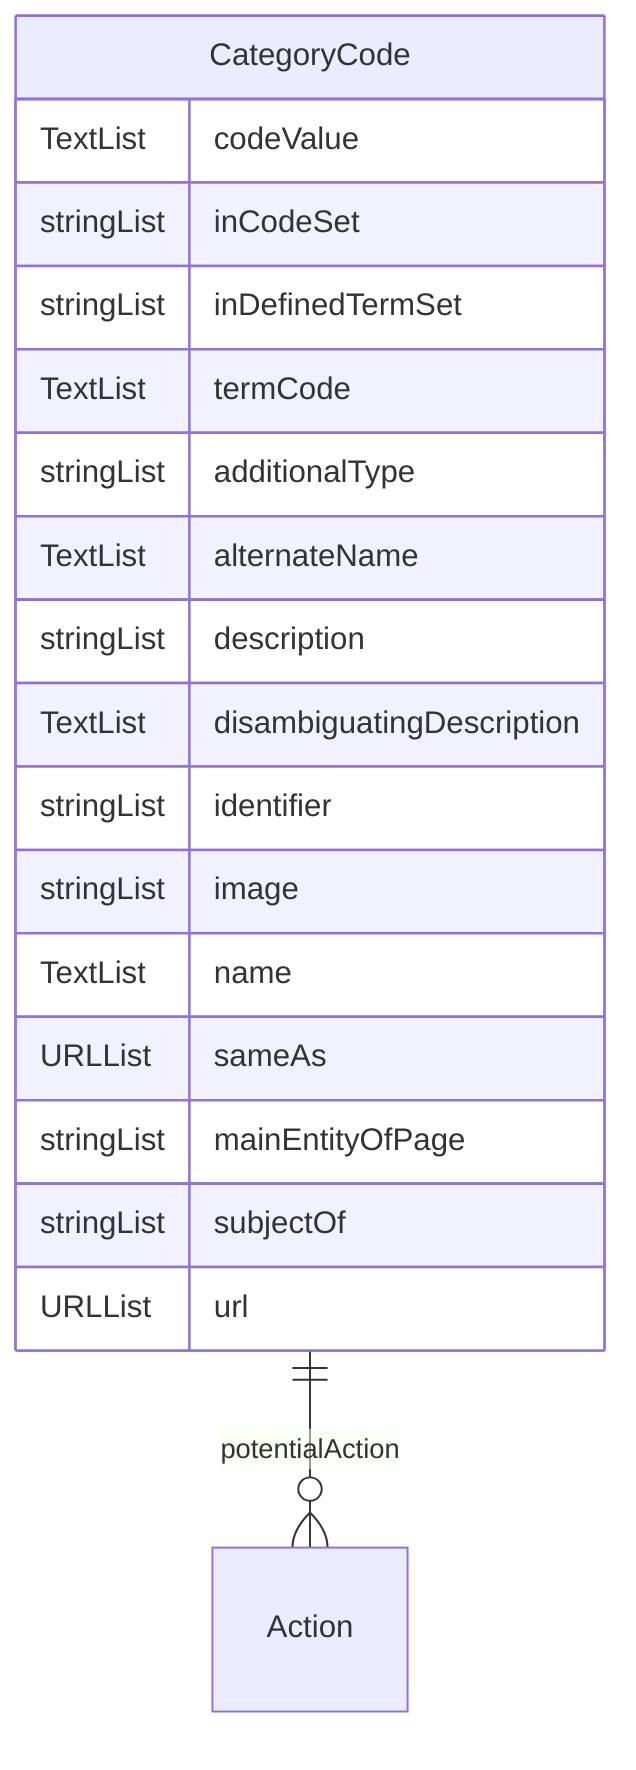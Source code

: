 erDiagram
CategoryCode {
    TextList codeValue  
    stringList inCodeSet  
    stringList inDefinedTermSet  
    TextList termCode  
    stringList additionalType  
    TextList alternateName  
    stringList description  
    TextList disambiguatingDescription  
    stringList identifier  
    stringList image  
    TextList name  
    URLList sameAs  
    stringList mainEntityOfPage  
    stringList subjectOf  
    URLList url  
}

CategoryCode ||--}o Action : "potentialAction"